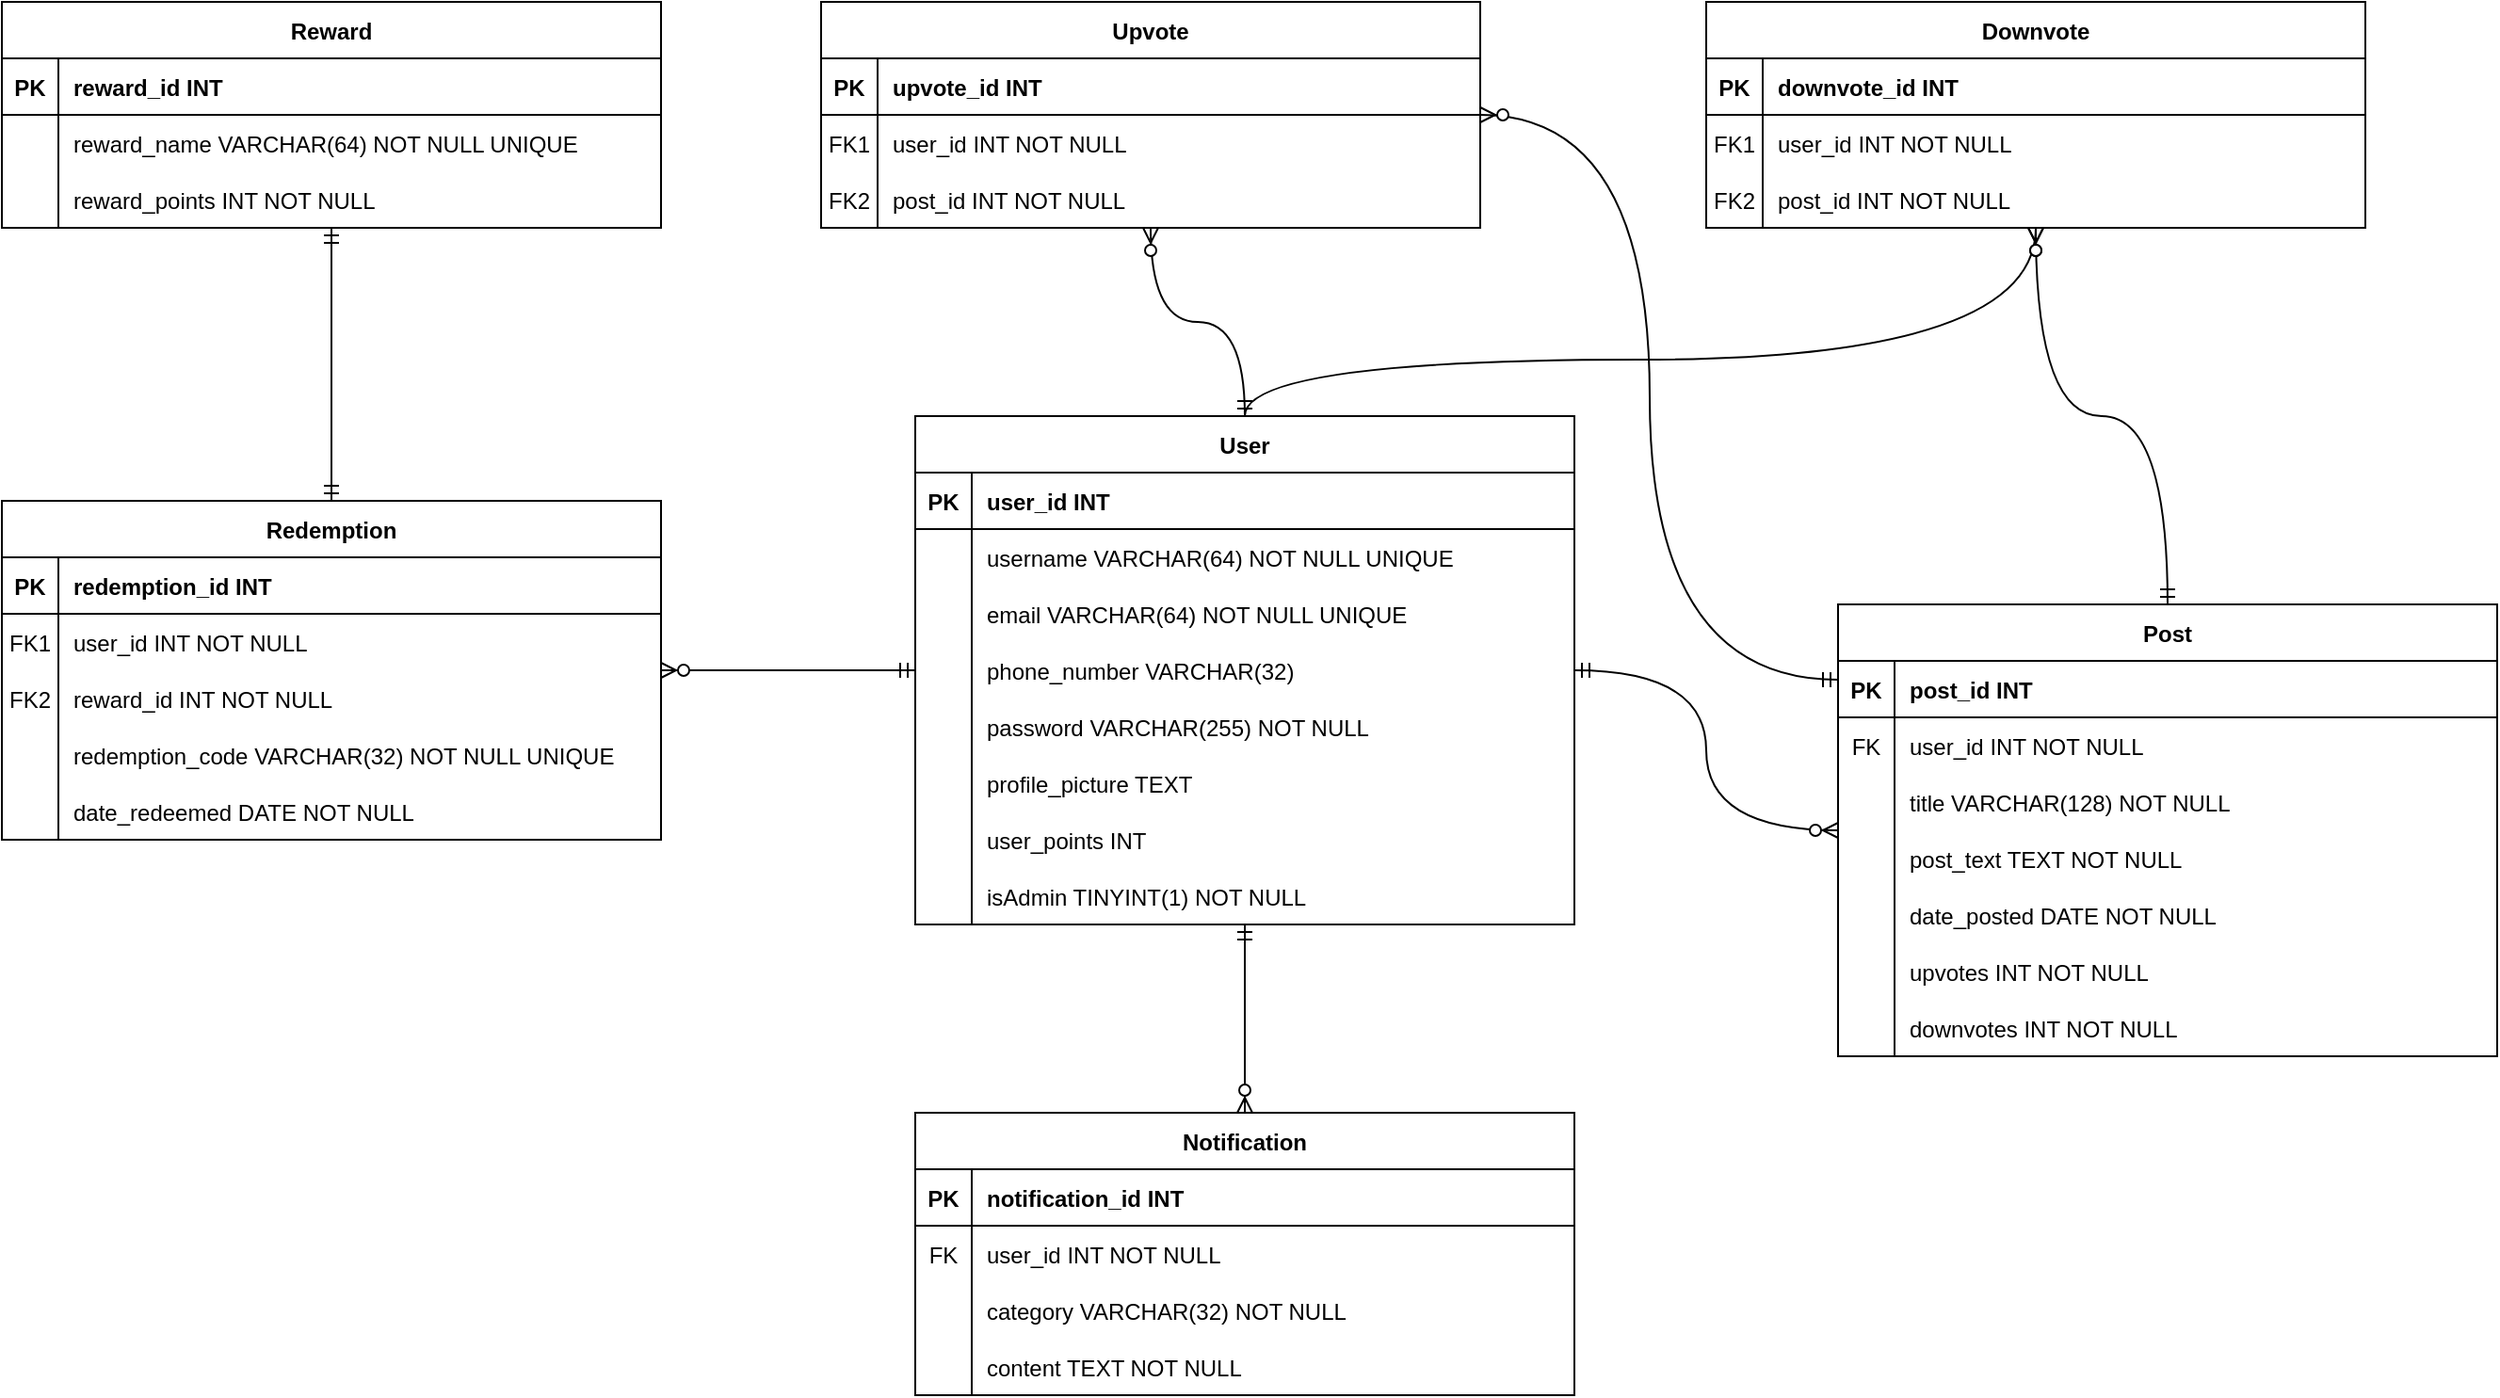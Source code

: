 <mxfile version="22.1.9" type="github">
  <diagram id="R2lEEEUBdFMjLlhIrx00" name="Page-1">
    <mxGraphModel dx="1221" dy="1724" grid="1" gridSize="10" guides="1" tooltips="1" connect="1" arrows="1" fold="1" page="1" pageScale="1" pageWidth="850" pageHeight="1100" math="0" shadow="0" extFonts="Permanent Marker^https://fonts.googleapis.com/css?family=Permanent+Marker">
      <root>
        <mxCell id="0" />
        <mxCell id="1" parent="0" />
        <mxCell id="6RZcxnn1j47hI-amiJtL-11" value="User" style="shape=table;startSize=30;container=1;collapsible=1;childLayout=tableLayout;fixedRows=1;rowLines=0;fontStyle=1;align=center;resizeLast=1;" parent="1" vertex="1">
          <mxGeometry x="560" y="120" width="350" height="270" as="geometry" />
        </mxCell>
        <mxCell id="6RZcxnn1j47hI-amiJtL-12" value="" style="shape=partialRectangle;collapsible=0;dropTarget=0;pointerEvents=0;fillColor=none;points=[[0,0.5],[1,0.5]];portConstraint=eastwest;top=0;left=0;right=0;bottom=1;" parent="6RZcxnn1j47hI-amiJtL-11" vertex="1">
          <mxGeometry y="30" width="350" height="30" as="geometry" />
        </mxCell>
        <mxCell id="6RZcxnn1j47hI-amiJtL-13" value="PK" style="shape=partialRectangle;overflow=hidden;connectable=0;fillColor=none;top=0;left=0;bottom=0;right=0;fontStyle=1;" parent="6RZcxnn1j47hI-amiJtL-12" vertex="1">
          <mxGeometry width="30" height="30" as="geometry">
            <mxRectangle width="30" height="30" as="alternateBounds" />
          </mxGeometry>
        </mxCell>
        <mxCell id="6RZcxnn1j47hI-amiJtL-14" value="user_id INT" style="shape=partialRectangle;overflow=hidden;connectable=0;fillColor=none;top=0;left=0;bottom=0;right=0;align=left;spacingLeft=6;fontStyle=1;" parent="6RZcxnn1j47hI-amiJtL-12" vertex="1">
          <mxGeometry x="30" width="320" height="30" as="geometry">
            <mxRectangle width="320" height="30" as="alternateBounds" />
          </mxGeometry>
        </mxCell>
        <mxCell id="6RZcxnn1j47hI-amiJtL-94" style="shape=partialRectangle;collapsible=0;dropTarget=0;pointerEvents=0;fillColor=none;points=[[0,0.5],[1,0.5]];portConstraint=eastwest;top=0;left=0;right=0;bottom=0;" parent="6RZcxnn1j47hI-amiJtL-11" vertex="1">
          <mxGeometry y="60" width="350" height="30" as="geometry" />
        </mxCell>
        <mxCell id="6RZcxnn1j47hI-amiJtL-95" style="shape=partialRectangle;overflow=hidden;connectable=0;fillColor=none;top=0;left=0;bottom=0;right=0;" parent="6RZcxnn1j47hI-amiJtL-94" vertex="1">
          <mxGeometry width="30" height="30" as="geometry">
            <mxRectangle width="30" height="30" as="alternateBounds" />
          </mxGeometry>
        </mxCell>
        <mxCell id="6RZcxnn1j47hI-amiJtL-96" value="username VARCHAR(64) NOT NULL UNIQUE" style="shape=partialRectangle;overflow=hidden;connectable=0;fillColor=none;top=0;left=0;bottom=0;right=0;align=left;spacingLeft=6;" parent="6RZcxnn1j47hI-amiJtL-94" vertex="1">
          <mxGeometry x="30" width="320" height="30" as="geometry">
            <mxRectangle width="320" height="30" as="alternateBounds" />
          </mxGeometry>
        </mxCell>
        <mxCell id="6RZcxnn1j47hI-amiJtL-15" value="" style="shape=partialRectangle;collapsible=0;dropTarget=0;pointerEvents=0;fillColor=none;points=[[0,0.5],[1,0.5]];portConstraint=eastwest;top=0;left=0;right=0;bottom=0;" parent="6RZcxnn1j47hI-amiJtL-11" vertex="1">
          <mxGeometry y="90" width="350" height="30" as="geometry" />
        </mxCell>
        <mxCell id="6RZcxnn1j47hI-amiJtL-16" value="" style="shape=partialRectangle;overflow=hidden;connectable=0;fillColor=none;top=0;left=0;bottom=0;right=0;" parent="6RZcxnn1j47hI-amiJtL-15" vertex="1">
          <mxGeometry width="30" height="30" as="geometry">
            <mxRectangle width="30" height="30" as="alternateBounds" />
          </mxGeometry>
        </mxCell>
        <mxCell id="6RZcxnn1j47hI-amiJtL-17" value="email VARCHAR(64) NOT NULL UNIQUE" style="shape=partialRectangle;overflow=hidden;connectable=0;fillColor=none;top=0;left=0;bottom=0;right=0;align=left;spacingLeft=6;" parent="6RZcxnn1j47hI-amiJtL-15" vertex="1">
          <mxGeometry x="30" width="320" height="30" as="geometry">
            <mxRectangle width="320" height="30" as="alternateBounds" />
          </mxGeometry>
        </mxCell>
        <mxCell id="6RZcxnn1j47hI-amiJtL-61" style="shape=partialRectangle;collapsible=0;dropTarget=0;pointerEvents=0;fillColor=none;points=[[0,0.5],[1,0.5]];portConstraint=eastwest;top=0;left=0;right=0;bottom=0;" parent="6RZcxnn1j47hI-amiJtL-11" vertex="1">
          <mxGeometry y="120" width="350" height="30" as="geometry" />
        </mxCell>
        <mxCell id="6RZcxnn1j47hI-amiJtL-62" style="shape=partialRectangle;overflow=hidden;connectable=0;fillColor=none;top=0;left=0;bottom=0;right=0;" parent="6RZcxnn1j47hI-amiJtL-61" vertex="1">
          <mxGeometry width="30" height="30" as="geometry">
            <mxRectangle width="30" height="30" as="alternateBounds" />
          </mxGeometry>
        </mxCell>
        <mxCell id="6RZcxnn1j47hI-amiJtL-63" value="phone_number VARCHAR(32)" style="shape=partialRectangle;overflow=hidden;connectable=0;fillColor=none;top=0;left=0;bottom=0;right=0;align=left;spacingLeft=6;" parent="6RZcxnn1j47hI-amiJtL-61" vertex="1">
          <mxGeometry x="30" width="320" height="30" as="geometry">
            <mxRectangle width="320" height="30" as="alternateBounds" />
          </mxGeometry>
        </mxCell>
        <mxCell id="6RZcxnn1j47hI-amiJtL-58" style="shape=partialRectangle;collapsible=0;dropTarget=0;pointerEvents=0;fillColor=none;points=[[0,0.5],[1,0.5]];portConstraint=eastwest;top=0;left=0;right=0;bottom=0;" parent="6RZcxnn1j47hI-amiJtL-11" vertex="1">
          <mxGeometry y="150" width="350" height="30" as="geometry" />
        </mxCell>
        <mxCell id="6RZcxnn1j47hI-amiJtL-59" style="shape=partialRectangle;overflow=hidden;connectable=0;fillColor=none;top=0;left=0;bottom=0;right=0;" parent="6RZcxnn1j47hI-amiJtL-58" vertex="1">
          <mxGeometry width="30" height="30" as="geometry">
            <mxRectangle width="30" height="30" as="alternateBounds" />
          </mxGeometry>
        </mxCell>
        <mxCell id="6RZcxnn1j47hI-amiJtL-60" value="password VARCHAR(255) NOT NULL" style="shape=partialRectangle;overflow=hidden;connectable=0;fillColor=none;top=0;left=0;bottom=0;right=0;align=left;spacingLeft=6;" parent="6RZcxnn1j47hI-amiJtL-58" vertex="1">
          <mxGeometry x="30" width="320" height="30" as="geometry">
            <mxRectangle width="320" height="30" as="alternateBounds" />
          </mxGeometry>
        </mxCell>
        <mxCell id="6RZcxnn1j47hI-amiJtL-73" style="shape=partialRectangle;collapsible=0;dropTarget=0;pointerEvents=0;fillColor=none;points=[[0,0.5],[1,0.5]];portConstraint=eastwest;top=0;left=0;right=0;bottom=0;" parent="6RZcxnn1j47hI-amiJtL-11" vertex="1">
          <mxGeometry y="180" width="350" height="30" as="geometry" />
        </mxCell>
        <mxCell id="6RZcxnn1j47hI-amiJtL-74" style="shape=partialRectangle;overflow=hidden;connectable=0;fillColor=none;top=0;left=0;bottom=0;right=0;" parent="6RZcxnn1j47hI-amiJtL-73" vertex="1">
          <mxGeometry width="30" height="30" as="geometry">
            <mxRectangle width="30" height="30" as="alternateBounds" />
          </mxGeometry>
        </mxCell>
        <mxCell id="6RZcxnn1j47hI-amiJtL-75" value="profile_picture TEXT" style="shape=partialRectangle;overflow=hidden;connectable=0;fillColor=none;top=0;left=0;bottom=0;right=0;align=left;spacingLeft=6;" parent="6RZcxnn1j47hI-amiJtL-73" vertex="1">
          <mxGeometry x="30" width="320" height="30" as="geometry">
            <mxRectangle width="320" height="30" as="alternateBounds" />
          </mxGeometry>
        </mxCell>
        <mxCell id="6RZcxnn1j47hI-amiJtL-85" style="shape=partialRectangle;collapsible=0;dropTarget=0;pointerEvents=0;fillColor=none;points=[[0,0.5],[1,0.5]];portConstraint=eastwest;top=0;left=0;right=0;bottom=0;" parent="6RZcxnn1j47hI-amiJtL-11" vertex="1">
          <mxGeometry y="210" width="350" height="30" as="geometry" />
        </mxCell>
        <mxCell id="6RZcxnn1j47hI-amiJtL-86" style="shape=partialRectangle;overflow=hidden;connectable=0;fillColor=none;top=0;left=0;bottom=0;right=0;" parent="6RZcxnn1j47hI-amiJtL-85" vertex="1">
          <mxGeometry width="30" height="30" as="geometry">
            <mxRectangle width="30" height="30" as="alternateBounds" />
          </mxGeometry>
        </mxCell>
        <mxCell id="6RZcxnn1j47hI-amiJtL-87" value="user_points INT" style="shape=partialRectangle;overflow=hidden;connectable=0;fillColor=none;top=0;left=0;bottom=0;right=0;align=left;spacingLeft=6;" parent="6RZcxnn1j47hI-amiJtL-85" vertex="1">
          <mxGeometry x="30" width="320" height="30" as="geometry">
            <mxRectangle width="320" height="30" as="alternateBounds" />
          </mxGeometry>
        </mxCell>
        <mxCell id="WBc2RPWDMQWLTV5LR1He-1" style="shape=partialRectangle;collapsible=0;dropTarget=0;pointerEvents=0;fillColor=none;points=[[0,0.5],[1,0.5]];portConstraint=eastwest;top=0;left=0;right=0;bottom=0;" parent="6RZcxnn1j47hI-amiJtL-11" vertex="1">
          <mxGeometry y="240" width="350" height="30" as="geometry" />
        </mxCell>
        <mxCell id="WBc2RPWDMQWLTV5LR1He-2" style="shape=partialRectangle;overflow=hidden;connectable=0;fillColor=none;top=0;left=0;bottom=0;right=0;" parent="WBc2RPWDMQWLTV5LR1He-1" vertex="1">
          <mxGeometry width="30" height="30" as="geometry">
            <mxRectangle width="30" height="30" as="alternateBounds" />
          </mxGeometry>
        </mxCell>
        <mxCell id="WBc2RPWDMQWLTV5LR1He-3" value="isAdmin TINYINT(1) NOT NULL" style="shape=partialRectangle;overflow=hidden;connectable=0;fillColor=none;top=0;left=0;bottom=0;right=0;align=left;spacingLeft=6;" parent="WBc2RPWDMQWLTV5LR1He-1" vertex="1">
          <mxGeometry x="30" width="320" height="30" as="geometry">
            <mxRectangle width="320" height="30" as="alternateBounds" />
          </mxGeometry>
        </mxCell>
        <mxCell id="6RZcxnn1j47hI-amiJtL-18" value="Post" style="shape=table;startSize=30;container=1;collapsible=1;childLayout=tableLayout;fixedRows=1;rowLines=0;fontStyle=1;align=center;resizeLast=1;" parent="1" vertex="1">
          <mxGeometry x="1050" y="220" width="350" height="240" as="geometry" />
        </mxCell>
        <mxCell id="6RZcxnn1j47hI-amiJtL-19" value="" style="shape=partialRectangle;collapsible=0;dropTarget=0;pointerEvents=0;fillColor=none;points=[[0,0.5],[1,0.5]];portConstraint=eastwest;top=0;left=0;right=0;bottom=1;" parent="6RZcxnn1j47hI-amiJtL-18" vertex="1">
          <mxGeometry y="30" width="350" height="30" as="geometry" />
        </mxCell>
        <mxCell id="6RZcxnn1j47hI-amiJtL-20" value="PK" style="shape=partialRectangle;overflow=hidden;connectable=0;fillColor=none;top=0;left=0;bottom=0;right=0;fontStyle=1;" parent="6RZcxnn1j47hI-amiJtL-19" vertex="1">
          <mxGeometry width="30" height="30" as="geometry">
            <mxRectangle width="30" height="30" as="alternateBounds" />
          </mxGeometry>
        </mxCell>
        <mxCell id="6RZcxnn1j47hI-amiJtL-21" value="post_id INT" style="shape=partialRectangle;overflow=hidden;connectable=0;fillColor=none;top=0;left=0;bottom=0;right=0;align=left;spacingLeft=6;fontStyle=1;" parent="6RZcxnn1j47hI-amiJtL-19" vertex="1">
          <mxGeometry x="30" width="320" height="30" as="geometry">
            <mxRectangle width="320" height="30" as="alternateBounds" />
          </mxGeometry>
        </mxCell>
        <mxCell id="6RZcxnn1j47hI-amiJtL-22" value="" style="shape=partialRectangle;collapsible=0;dropTarget=0;pointerEvents=0;fillColor=none;points=[[0,0.5],[1,0.5]];portConstraint=eastwest;top=0;left=0;right=0;bottom=0;" parent="6RZcxnn1j47hI-amiJtL-18" vertex="1">
          <mxGeometry y="60" width="350" height="30" as="geometry" />
        </mxCell>
        <mxCell id="6RZcxnn1j47hI-amiJtL-23" value="FK" style="shape=partialRectangle;overflow=hidden;connectable=0;fillColor=none;top=0;left=0;bottom=0;right=0;" parent="6RZcxnn1j47hI-amiJtL-22" vertex="1">
          <mxGeometry width="30" height="30" as="geometry">
            <mxRectangle width="30" height="30" as="alternateBounds" />
          </mxGeometry>
        </mxCell>
        <mxCell id="6RZcxnn1j47hI-amiJtL-24" value="user_id INT NOT NULL" style="shape=partialRectangle;overflow=hidden;connectable=0;fillColor=none;top=0;left=0;bottom=0;right=0;align=left;spacingLeft=6;" parent="6RZcxnn1j47hI-amiJtL-22" vertex="1">
          <mxGeometry x="30" width="320" height="30" as="geometry">
            <mxRectangle width="320" height="30" as="alternateBounds" />
          </mxGeometry>
        </mxCell>
        <mxCell id="6RZcxnn1j47hI-amiJtL-64" style="shape=partialRectangle;collapsible=0;dropTarget=0;pointerEvents=0;fillColor=none;points=[[0,0.5],[1,0.5]];portConstraint=eastwest;top=0;left=0;right=0;bottom=0;" parent="6RZcxnn1j47hI-amiJtL-18" vertex="1">
          <mxGeometry y="90" width="350" height="30" as="geometry" />
        </mxCell>
        <mxCell id="6RZcxnn1j47hI-amiJtL-65" style="shape=partialRectangle;overflow=hidden;connectable=0;fillColor=none;top=0;left=0;bottom=0;right=0;" parent="6RZcxnn1j47hI-amiJtL-64" vertex="1">
          <mxGeometry width="30" height="30" as="geometry">
            <mxRectangle width="30" height="30" as="alternateBounds" />
          </mxGeometry>
        </mxCell>
        <mxCell id="6RZcxnn1j47hI-amiJtL-66" value="title VARCHAR(128) NOT NULL" style="shape=partialRectangle;overflow=hidden;connectable=0;fillColor=none;top=0;left=0;bottom=0;right=0;align=left;spacingLeft=6;" parent="6RZcxnn1j47hI-amiJtL-64" vertex="1">
          <mxGeometry x="30" width="320" height="30" as="geometry">
            <mxRectangle width="320" height="30" as="alternateBounds" />
          </mxGeometry>
        </mxCell>
        <mxCell id="6RZcxnn1j47hI-amiJtL-67" style="shape=partialRectangle;collapsible=0;dropTarget=0;pointerEvents=0;fillColor=none;points=[[0,0.5],[1,0.5]];portConstraint=eastwest;top=0;left=0;right=0;bottom=0;" parent="6RZcxnn1j47hI-amiJtL-18" vertex="1">
          <mxGeometry y="120" width="350" height="30" as="geometry" />
        </mxCell>
        <mxCell id="6RZcxnn1j47hI-amiJtL-68" style="shape=partialRectangle;overflow=hidden;connectable=0;fillColor=none;top=0;left=0;bottom=0;right=0;" parent="6RZcxnn1j47hI-amiJtL-67" vertex="1">
          <mxGeometry width="30" height="30" as="geometry">
            <mxRectangle width="30" height="30" as="alternateBounds" />
          </mxGeometry>
        </mxCell>
        <mxCell id="6RZcxnn1j47hI-amiJtL-69" value="post_text TEXT NOT NULL" style="shape=partialRectangle;overflow=hidden;connectable=0;fillColor=none;top=0;left=0;bottom=0;right=0;align=left;spacingLeft=6;" parent="6RZcxnn1j47hI-amiJtL-67" vertex="1">
          <mxGeometry x="30" width="320" height="30" as="geometry">
            <mxRectangle width="320" height="30" as="alternateBounds" />
          </mxGeometry>
        </mxCell>
        <mxCell id="6RZcxnn1j47hI-amiJtL-76" style="shape=partialRectangle;collapsible=0;dropTarget=0;pointerEvents=0;fillColor=none;points=[[0,0.5],[1,0.5]];portConstraint=eastwest;top=0;left=0;right=0;bottom=0;" parent="6RZcxnn1j47hI-amiJtL-18" vertex="1">
          <mxGeometry y="150" width="350" height="30" as="geometry" />
        </mxCell>
        <mxCell id="6RZcxnn1j47hI-amiJtL-77" style="shape=partialRectangle;overflow=hidden;connectable=0;fillColor=none;top=0;left=0;bottom=0;right=0;" parent="6RZcxnn1j47hI-amiJtL-76" vertex="1">
          <mxGeometry width="30" height="30" as="geometry">
            <mxRectangle width="30" height="30" as="alternateBounds" />
          </mxGeometry>
        </mxCell>
        <mxCell id="6RZcxnn1j47hI-amiJtL-78" value="date_posted DATE NOT NULL" style="shape=partialRectangle;overflow=hidden;connectable=0;fillColor=none;top=0;left=0;bottom=0;right=0;align=left;spacingLeft=6;" parent="6RZcxnn1j47hI-amiJtL-76" vertex="1">
          <mxGeometry x="30" width="320" height="30" as="geometry">
            <mxRectangle width="320" height="30" as="alternateBounds" />
          </mxGeometry>
        </mxCell>
        <mxCell id="6RZcxnn1j47hI-amiJtL-79" style="shape=partialRectangle;collapsible=0;dropTarget=0;pointerEvents=0;fillColor=none;points=[[0,0.5],[1,0.5]];portConstraint=eastwest;top=0;left=0;right=0;bottom=0;" parent="6RZcxnn1j47hI-amiJtL-18" vertex="1">
          <mxGeometry y="180" width="350" height="30" as="geometry" />
        </mxCell>
        <mxCell id="6RZcxnn1j47hI-amiJtL-80" style="shape=partialRectangle;overflow=hidden;connectable=0;fillColor=none;top=0;left=0;bottom=0;right=0;" parent="6RZcxnn1j47hI-amiJtL-79" vertex="1">
          <mxGeometry width="30" height="30" as="geometry">
            <mxRectangle width="30" height="30" as="alternateBounds" />
          </mxGeometry>
        </mxCell>
        <mxCell id="6RZcxnn1j47hI-amiJtL-81" value="upvotes INT NOT NULL" style="shape=partialRectangle;overflow=hidden;connectable=0;fillColor=none;top=0;left=0;bottom=0;right=0;align=left;spacingLeft=6;" parent="6RZcxnn1j47hI-amiJtL-79" vertex="1">
          <mxGeometry x="30" width="320" height="30" as="geometry">
            <mxRectangle width="320" height="30" as="alternateBounds" />
          </mxGeometry>
        </mxCell>
        <mxCell id="6RZcxnn1j47hI-amiJtL-82" style="shape=partialRectangle;collapsible=0;dropTarget=0;pointerEvents=0;fillColor=none;points=[[0,0.5],[1,0.5]];portConstraint=eastwest;top=0;left=0;right=0;bottom=0;" parent="6RZcxnn1j47hI-amiJtL-18" vertex="1">
          <mxGeometry y="210" width="350" height="30" as="geometry" />
        </mxCell>
        <mxCell id="6RZcxnn1j47hI-amiJtL-83" style="shape=partialRectangle;overflow=hidden;connectable=0;fillColor=none;top=0;left=0;bottom=0;right=0;" parent="6RZcxnn1j47hI-amiJtL-82" vertex="1">
          <mxGeometry width="30" height="30" as="geometry">
            <mxRectangle width="30" height="30" as="alternateBounds" />
          </mxGeometry>
        </mxCell>
        <mxCell id="6RZcxnn1j47hI-amiJtL-84" value="downvotes INT NOT NULL" style="shape=partialRectangle;overflow=hidden;connectable=0;fillColor=none;top=0;left=0;bottom=0;right=0;align=left;spacingLeft=6;" parent="6RZcxnn1j47hI-amiJtL-82" vertex="1">
          <mxGeometry x="30" width="320" height="30" as="geometry">
            <mxRectangle width="320" height="30" as="alternateBounds" />
          </mxGeometry>
        </mxCell>
        <mxCell id="6RZcxnn1j47hI-amiJtL-25" value="Reward" style="shape=table;startSize=30;container=1;collapsible=1;childLayout=tableLayout;fixedRows=1;rowLines=0;fontStyle=1;align=center;resizeLast=1;" parent="1" vertex="1">
          <mxGeometry x="75" y="-100" width="350" height="120" as="geometry" />
        </mxCell>
        <mxCell id="6RZcxnn1j47hI-amiJtL-26" value="" style="shape=partialRectangle;collapsible=0;dropTarget=0;pointerEvents=0;fillColor=none;points=[[0,0.5],[1,0.5]];portConstraint=eastwest;top=0;left=0;right=0;bottom=1;" parent="6RZcxnn1j47hI-amiJtL-25" vertex="1">
          <mxGeometry y="30" width="350" height="30" as="geometry" />
        </mxCell>
        <mxCell id="6RZcxnn1j47hI-amiJtL-27" value="PK" style="shape=partialRectangle;overflow=hidden;connectable=0;fillColor=none;top=0;left=0;bottom=0;right=0;fontStyle=1;" parent="6RZcxnn1j47hI-amiJtL-26" vertex="1">
          <mxGeometry width="30" height="30" as="geometry">
            <mxRectangle width="30" height="30" as="alternateBounds" />
          </mxGeometry>
        </mxCell>
        <mxCell id="6RZcxnn1j47hI-amiJtL-28" value="reward_id INT" style="shape=partialRectangle;overflow=hidden;connectable=0;fillColor=none;top=0;left=0;bottom=0;right=0;align=left;spacingLeft=6;fontStyle=1;" parent="6RZcxnn1j47hI-amiJtL-26" vertex="1">
          <mxGeometry x="30" width="320" height="30" as="geometry">
            <mxRectangle width="320" height="30" as="alternateBounds" />
          </mxGeometry>
        </mxCell>
        <mxCell id="6RZcxnn1j47hI-amiJtL-88" style="shape=partialRectangle;collapsible=0;dropTarget=0;pointerEvents=0;fillColor=none;points=[[0,0.5],[1,0.5]];portConstraint=eastwest;top=0;left=0;right=0;bottom=0;" parent="6RZcxnn1j47hI-amiJtL-25" vertex="1">
          <mxGeometry y="60" width="350" height="30" as="geometry" />
        </mxCell>
        <mxCell id="6RZcxnn1j47hI-amiJtL-89" style="shape=partialRectangle;overflow=hidden;connectable=0;fillColor=none;top=0;left=0;bottom=0;right=0;" parent="6RZcxnn1j47hI-amiJtL-88" vertex="1">
          <mxGeometry width="30" height="30" as="geometry">
            <mxRectangle width="30" height="30" as="alternateBounds" />
          </mxGeometry>
        </mxCell>
        <mxCell id="6RZcxnn1j47hI-amiJtL-90" value="reward_name VARCHAR(64) NOT NULL UNIQUE" style="shape=partialRectangle;overflow=hidden;connectable=0;fillColor=none;top=0;left=0;bottom=0;right=0;align=left;spacingLeft=6;" parent="6RZcxnn1j47hI-amiJtL-88" vertex="1">
          <mxGeometry x="30" width="320" height="30" as="geometry">
            <mxRectangle width="320" height="30" as="alternateBounds" />
          </mxGeometry>
        </mxCell>
        <mxCell id="6RZcxnn1j47hI-amiJtL-29" value="" style="shape=partialRectangle;collapsible=0;dropTarget=0;pointerEvents=0;fillColor=none;points=[[0,0.5],[1,0.5]];portConstraint=eastwest;top=0;left=0;right=0;bottom=0;" parent="6RZcxnn1j47hI-amiJtL-25" vertex="1">
          <mxGeometry y="90" width="350" height="30" as="geometry" />
        </mxCell>
        <mxCell id="6RZcxnn1j47hI-amiJtL-30" value="" style="shape=partialRectangle;overflow=hidden;connectable=0;fillColor=none;top=0;left=0;bottom=0;right=0;" parent="6RZcxnn1j47hI-amiJtL-29" vertex="1">
          <mxGeometry width="30" height="30" as="geometry">
            <mxRectangle width="30" height="30" as="alternateBounds" />
          </mxGeometry>
        </mxCell>
        <mxCell id="6RZcxnn1j47hI-amiJtL-31" value="reward_points INT NOT NULL" style="shape=partialRectangle;overflow=hidden;connectable=0;fillColor=none;top=0;left=0;bottom=0;right=0;align=left;spacingLeft=6;" parent="6RZcxnn1j47hI-amiJtL-29" vertex="1">
          <mxGeometry x="30" width="320" height="30" as="geometry">
            <mxRectangle width="320" height="30" as="alternateBounds" />
          </mxGeometry>
        </mxCell>
        <mxCell id="6RZcxnn1j47hI-amiJtL-32" value="Redemption" style="shape=table;startSize=30;container=1;collapsible=1;childLayout=tableLayout;fixedRows=1;rowLines=0;fontStyle=1;align=center;resizeLast=1;" parent="1" vertex="1">
          <mxGeometry x="75" y="165" width="350" height="180" as="geometry" />
        </mxCell>
        <mxCell id="6RZcxnn1j47hI-amiJtL-33" value="" style="shape=partialRectangle;collapsible=0;dropTarget=0;pointerEvents=0;fillColor=none;points=[[0,0.5],[1,0.5]];portConstraint=eastwest;top=0;left=0;right=0;bottom=1;" parent="6RZcxnn1j47hI-amiJtL-32" vertex="1">
          <mxGeometry y="30" width="350" height="30" as="geometry" />
        </mxCell>
        <mxCell id="6RZcxnn1j47hI-amiJtL-34" value="PK" style="shape=partialRectangle;overflow=hidden;connectable=0;fillColor=none;top=0;left=0;bottom=0;right=0;fontStyle=1;" parent="6RZcxnn1j47hI-amiJtL-33" vertex="1">
          <mxGeometry width="30" height="30" as="geometry">
            <mxRectangle width="30" height="30" as="alternateBounds" />
          </mxGeometry>
        </mxCell>
        <mxCell id="6RZcxnn1j47hI-amiJtL-35" value="redemption_id INT" style="shape=partialRectangle;overflow=hidden;connectable=0;fillColor=none;top=0;left=0;bottom=0;right=0;align=left;spacingLeft=6;fontStyle=1;" parent="6RZcxnn1j47hI-amiJtL-33" vertex="1">
          <mxGeometry x="30" width="320" height="30" as="geometry">
            <mxRectangle width="320" height="30" as="alternateBounds" />
          </mxGeometry>
        </mxCell>
        <mxCell id="6RZcxnn1j47hI-amiJtL-36" value="" style="shape=partialRectangle;collapsible=0;dropTarget=0;pointerEvents=0;fillColor=none;points=[[0,0.5],[1,0.5]];portConstraint=eastwest;top=0;left=0;right=0;bottom=0;" parent="6RZcxnn1j47hI-amiJtL-32" vertex="1">
          <mxGeometry y="60" width="350" height="30" as="geometry" />
        </mxCell>
        <mxCell id="6RZcxnn1j47hI-amiJtL-37" value="FK1" style="shape=partialRectangle;overflow=hidden;connectable=0;fillColor=none;top=0;left=0;bottom=0;right=0;" parent="6RZcxnn1j47hI-amiJtL-36" vertex="1">
          <mxGeometry width="30" height="30" as="geometry">
            <mxRectangle width="30" height="30" as="alternateBounds" />
          </mxGeometry>
        </mxCell>
        <mxCell id="6RZcxnn1j47hI-amiJtL-38" value="user_id INT NOT NULL" style="shape=partialRectangle;overflow=hidden;connectable=0;fillColor=none;top=0;left=0;bottom=0;right=0;align=left;spacingLeft=6;" parent="6RZcxnn1j47hI-amiJtL-36" vertex="1">
          <mxGeometry x="30" width="320" height="30" as="geometry">
            <mxRectangle width="320" height="30" as="alternateBounds" />
          </mxGeometry>
        </mxCell>
        <mxCell id="6RZcxnn1j47hI-amiJtL-46" style="shape=partialRectangle;collapsible=0;dropTarget=0;pointerEvents=0;fillColor=none;points=[[0,0.5],[1,0.5]];portConstraint=eastwest;top=0;left=0;right=0;bottom=0;" parent="6RZcxnn1j47hI-amiJtL-32" vertex="1">
          <mxGeometry y="90" width="350" height="30" as="geometry" />
        </mxCell>
        <mxCell id="6RZcxnn1j47hI-amiJtL-47" value="FK2" style="shape=partialRectangle;overflow=hidden;connectable=0;fillColor=none;top=0;left=0;bottom=0;right=0;" parent="6RZcxnn1j47hI-amiJtL-46" vertex="1">
          <mxGeometry width="30" height="30" as="geometry">
            <mxRectangle width="30" height="30" as="alternateBounds" />
          </mxGeometry>
        </mxCell>
        <mxCell id="6RZcxnn1j47hI-amiJtL-48" value="reward_id INT NOT NULL" style="shape=partialRectangle;overflow=hidden;connectable=0;fillColor=none;top=0;left=0;bottom=0;right=0;align=left;spacingLeft=6;" parent="6RZcxnn1j47hI-amiJtL-46" vertex="1">
          <mxGeometry x="30" width="320" height="30" as="geometry">
            <mxRectangle width="320" height="30" as="alternateBounds" />
          </mxGeometry>
        </mxCell>
        <mxCell id="6RZcxnn1j47hI-amiJtL-91" style="shape=partialRectangle;collapsible=0;dropTarget=0;pointerEvents=0;fillColor=none;points=[[0,0.5],[1,0.5]];portConstraint=eastwest;top=0;left=0;right=0;bottom=0;" parent="6RZcxnn1j47hI-amiJtL-32" vertex="1">
          <mxGeometry y="120" width="350" height="30" as="geometry" />
        </mxCell>
        <mxCell id="6RZcxnn1j47hI-amiJtL-92" style="shape=partialRectangle;overflow=hidden;connectable=0;fillColor=none;top=0;left=0;bottom=0;right=0;" parent="6RZcxnn1j47hI-amiJtL-91" vertex="1">
          <mxGeometry width="30" height="30" as="geometry">
            <mxRectangle width="30" height="30" as="alternateBounds" />
          </mxGeometry>
        </mxCell>
        <mxCell id="6RZcxnn1j47hI-amiJtL-93" value="redemption_code VARCHAR(32) NOT NULL UNIQUE" style="shape=partialRectangle;overflow=hidden;connectable=0;fillColor=none;top=0;left=0;bottom=0;right=0;align=left;spacingLeft=6;" parent="6RZcxnn1j47hI-amiJtL-91" vertex="1">
          <mxGeometry x="30" width="320" height="30" as="geometry">
            <mxRectangle width="320" height="30" as="alternateBounds" />
          </mxGeometry>
        </mxCell>
        <mxCell id="6RZcxnn1j47hI-amiJtL-97" style="shape=partialRectangle;collapsible=0;dropTarget=0;pointerEvents=0;fillColor=none;points=[[0,0.5],[1,0.5]];portConstraint=eastwest;top=0;left=0;right=0;bottom=0;" parent="6RZcxnn1j47hI-amiJtL-32" vertex="1">
          <mxGeometry y="150" width="350" height="30" as="geometry" />
        </mxCell>
        <mxCell id="6RZcxnn1j47hI-amiJtL-98" style="shape=partialRectangle;overflow=hidden;connectable=0;fillColor=none;top=0;left=0;bottom=0;right=0;" parent="6RZcxnn1j47hI-amiJtL-97" vertex="1">
          <mxGeometry width="30" height="30" as="geometry">
            <mxRectangle width="30" height="30" as="alternateBounds" />
          </mxGeometry>
        </mxCell>
        <mxCell id="6RZcxnn1j47hI-amiJtL-99" value="date_redeemed DATE NOT NULL" style="shape=partialRectangle;overflow=hidden;connectable=0;fillColor=none;top=0;left=0;bottom=0;right=0;align=left;spacingLeft=6;" parent="6RZcxnn1j47hI-amiJtL-97" vertex="1">
          <mxGeometry x="30" width="320" height="30" as="geometry">
            <mxRectangle width="320" height="30" as="alternateBounds" />
          </mxGeometry>
        </mxCell>
        <mxCell id="6RZcxnn1j47hI-amiJtL-39" value="Notification" style="shape=table;startSize=30;container=1;collapsible=1;childLayout=tableLayout;fixedRows=1;rowLines=0;fontStyle=1;align=center;resizeLast=1;" parent="1" vertex="1">
          <mxGeometry x="560" y="490" width="350" height="150" as="geometry" />
        </mxCell>
        <mxCell id="6RZcxnn1j47hI-amiJtL-40" value="" style="shape=partialRectangle;collapsible=0;dropTarget=0;pointerEvents=0;fillColor=none;points=[[0,0.5],[1,0.5]];portConstraint=eastwest;top=0;left=0;right=0;bottom=1;" parent="6RZcxnn1j47hI-amiJtL-39" vertex="1">
          <mxGeometry y="30" width="350" height="30" as="geometry" />
        </mxCell>
        <mxCell id="6RZcxnn1j47hI-amiJtL-41" value="PK" style="shape=partialRectangle;overflow=hidden;connectable=0;fillColor=none;top=0;left=0;bottom=0;right=0;fontStyle=1;" parent="6RZcxnn1j47hI-amiJtL-40" vertex="1">
          <mxGeometry width="30" height="30" as="geometry">
            <mxRectangle width="30" height="30" as="alternateBounds" />
          </mxGeometry>
        </mxCell>
        <mxCell id="6RZcxnn1j47hI-amiJtL-42" value="notification_id INT" style="shape=partialRectangle;overflow=hidden;connectable=0;fillColor=none;top=0;left=0;bottom=0;right=0;align=left;spacingLeft=6;fontStyle=1;" parent="6RZcxnn1j47hI-amiJtL-40" vertex="1">
          <mxGeometry x="30" width="320" height="30" as="geometry">
            <mxRectangle width="320" height="30" as="alternateBounds" />
          </mxGeometry>
        </mxCell>
        <mxCell id="6RZcxnn1j47hI-amiJtL-43" value="" style="shape=partialRectangle;collapsible=0;dropTarget=0;pointerEvents=0;fillColor=none;points=[[0,0.5],[1,0.5]];portConstraint=eastwest;top=0;left=0;right=0;bottom=0;" parent="6RZcxnn1j47hI-amiJtL-39" vertex="1">
          <mxGeometry y="60" width="350" height="30" as="geometry" />
        </mxCell>
        <mxCell id="6RZcxnn1j47hI-amiJtL-44" value="FK" style="shape=partialRectangle;overflow=hidden;connectable=0;fillColor=none;top=0;left=0;bottom=0;right=0;" parent="6RZcxnn1j47hI-amiJtL-43" vertex="1">
          <mxGeometry width="30" height="30" as="geometry">
            <mxRectangle width="30" height="30" as="alternateBounds" />
          </mxGeometry>
        </mxCell>
        <mxCell id="6RZcxnn1j47hI-amiJtL-45" value="user_id INT NOT NULL" style="shape=partialRectangle;overflow=hidden;connectable=0;fillColor=none;top=0;left=0;bottom=0;right=0;align=left;spacingLeft=6;" parent="6RZcxnn1j47hI-amiJtL-43" vertex="1">
          <mxGeometry x="30" width="320" height="30" as="geometry">
            <mxRectangle width="320" height="30" as="alternateBounds" />
          </mxGeometry>
        </mxCell>
        <mxCell id="6RZcxnn1j47hI-amiJtL-100" style="shape=partialRectangle;collapsible=0;dropTarget=0;pointerEvents=0;fillColor=none;points=[[0,0.5],[1,0.5]];portConstraint=eastwest;top=0;left=0;right=0;bottom=0;" parent="6RZcxnn1j47hI-amiJtL-39" vertex="1">
          <mxGeometry y="90" width="350" height="30" as="geometry" />
        </mxCell>
        <mxCell id="6RZcxnn1j47hI-amiJtL-101" style="shape=partialRectangle;overflow=hidden;connectable=0;fillColor=none;top=0;left=0;bottom=0;right=0;" parent="6RZcxnn1j47hI-amiJtL-100" vertex="1">
          <mxGeometry width="30" height="30" as="geometry">
            <mxRectangle width="30" height="30" as="alternateBounds" />
          </mxGeometry>
        </mxCell>
        <mxCell id="6RZcxnn1j47hI-amiJtL-102" value="category VARCHAR(32) NOT NULL" style="shape=partialRectangle;overflow=hidden;connectable=0;fillColor=none;top=0;left=0;bottom=0;right=0;align=left;spacingLeft=6;" parent="6RZcxnn1j47hI-amiJtL-100" vertex="1">
          <mxGeometry x="30" width="320" height="30" as="geometry">
            <mxRectangle width="320" height="30" as="alternateBounds" />
          </mxGeometry>
        </mxCell>
        <mxCell id="6RZcxnn1j47hI-amiJtL-104" style="shape=partialRectangle;collapsible=0;dropTarget=0;pointerEvents=0;fillColor=none;points=[[0,0.5],[1,0.5]];portConstraint=eastwest;top=0;left=0;right=0;bottom=0;" parent="6RZcxnn1j47hI-amiJtL-39" vertex="1">
          <mxGeometry y="120" width="350" height="30" as="geometry" />
        </mxCell>
        <mxCell id="6RZcxnn1j47hI-amiJtL-105" style="shape=partialRectangle;overflow=hidden;connectable=0;fillColor=none;top=0;left=0;bottom=0;right=0;" parent="6RZcxnn1j47hI-amiJtL-104" vertex="1">
          <mxGeometry width="30" height="30" as="geometry">
            <mxRectangle width="30" height="30" as="alternateBounds" />
          </mxGeometry>
        </mxCell>
        <mxCell id="6RZcxnn1j47hI-amiJtL-106" value="content TEXT NOT NULL" style="shape=partialRectangle;overflow=hidden;connectable=0;fillColor=none;top=0;left=0;bottom=0;right=0;align=left;spacingLeft=6;" parent="6RZcxnn1j47hI-amiJtL-104" vertex="1">
          <mxGeometry x="30" width="320" height="30" as="geometry">
            <mxRectangle width="320" height="30" as="alternateBounds" />
          </mxGeometry>
        </mxCell>
        <mxCell id="6RZcxnn1j47hI-amiJtL-107" value="Upvote" style="shape=table;startSize=30;container=1;collapsible=1;childLayout=tableLayout;fixedRows=1;rowLines=0;fontStyle=1;align=center;resizeLast=1;flipH=1;movable=1;resizable=1;rotatable=1;deletable=1;editable=1;locked=0;connectable=1;" parent="1" vertex="1">
          <mxGeometry x="510" y="-100" width="350" height="120" as="geometry" />
        </mxCell>
        <mxCell id="6RZcxnn1j47hI-amiJtL-108" value="" style="shape=partialRectangle;collapsible=0;dropTarget=0;pointerEvents=0;fillColor=none;points=[[0,0.5],[1,0.5]];portConstraint=eastwest;top=0;left=0;right=0;bottom=1;" parent="6RZcxnn1j47hI-amiJtL-107" vertex="1">
          <mxGeometry y="30" width="350" height="30" as="geometry" />
        </mxCell>
        <mxCell id="6RZcxnn1j47hI-amiJtL-109" value="PK" style="shape=partialRectangle;overflow=hidden;connectable=0;fillColor=none;top=0;left=0;bottom=0;right=0;fontStyle=1;" parent="6RZcxnn1j47hI-amiJtL-108" vertex="1">
          <mxGeometry width="30" height="30" as="geometry">
            <mxRectangle width="30" height="30" as="alternateBounds" />
          </mxGeometry>
        </mxCell>
        <mxCell id="6RZcxnn1j47hI-amiJtL-110" value="upvote_id INT" style="shape=partialRectangle;overflow=hidden;connectable=0;fillColor=none;top=0;left=0;bottom=0;right=0;align=left;spacingLeft=6;fontStyle=1;" parent="6RZcxnn1j47hI-amiJtL-108" vertex="1">
          <mxGeometry x="30" width="320" height="30" as="geometry">
            <mxRectangle width="320" height="30" as="alternateBounds" />
          </mxGeometry>
        </mxCell>
        <mxCell id="6RZcxnn1j47hI-amiJtL-111" value="" style="shape=partialRectangle;collapsible=0;dropTarget=0;pointerEvents=0;fillColor=none;points=[[0,0.5],[1,0.5]];portConstraint=eastwest;top=0;left=0;right=0;bottom=0;" parent="6RZcxnn1j47hI-amiJtL-107" vertex="1">
          <mxGeometry y="60" width="350" height="30" as="geometry" />
        </mxCell>
        <mxCell id="6RZcxnn1j47hI-amiJtL-112" value="FK1" style="shape=partialRectangle;overflow=hidden;connectable=0;fillColor=none;top=0;left=0;bottom=0;right=0;" parent="6RZcxnn1j47hI-amiJtL-111" vertex="1">
          <mxGeometry width="30" height="30" as="geometry">
            <mxRectangle width="30" height="30" as="alternateBounds" />
          </mxGeometry>
        </mxCell>
        <mxCell id="6RZcxnn1j47hI-amiJtL-113" value="user_id INT NOT NULL" style="shape=partialRectangle;overflow=hidden;connectable=0;fillColor=none;top=0;left=0;bottom=0;right=0;align=left;spacingLeft=6;" parent="6RZcxnn1j47hI-amiJtL-111" vertex="1">
          <mxGeometry x="30" width="320" height="30" as="geometry">
            <mxRectangle width="320" height="30" as="alternateBounds" />
          </mxGeometry>
        </mxCell>
        <mxCell id="6RZcxnn1j47hI-amiJtL-114" style="shape=partialRectangle;collapsible=0;dropTarget=0;pointerEvents=0;fillColor=none;points=[[0,0.5],[1,0.5]];portConstraint=eastwest;top=0;left=0;right=0;bottom=0;" parent="6RZcxnn1j47hI-amiJtL-107" vertex="1">
          <mxGeometry y="90" width="350" height="30" as="geometry" />
        </mxCell>
        <mxCell id="6RZcxnn1j47hI-amiJtL-115" value="FK2" style="shape=partialRectangle;overflow=hidden;connectable=0;fillColor=none;top=0;left=0;bottom=0;right=0;" parent="6RZcxnn1j47hI-amiJtL-114" vertex="1">
          <mxGeometry width="30" height="30" as="geometry">
            <mxRectangle width="30" height="30" as="alternateBounds" />
          </mxGeometry>
        </mxCell>
        <mxCell id="6RZcxnn1j47hI-amiJtL-116" value="post_id INT NOT NULL" style="shape=partialRectangle;overflow=hidden;connectable=0;fillColor=none;top=0;left=0;bottom=0;right=0;align=left;spacingLeft=6;" parent="6RZcxnn1j47hI-amiJtL-114" vertex="1">
          <mxGeometry x="30" width="320" height="30" as="geometry">
            <mxRectangle width="320" height="30" as="alternateBounds" />
          </mxGeometry>
        </mxCell>
        <mxCell id="6RZcxnn1j47hI-amiJtL-121" value="" style="edgeStyle=orthogonalEdgeStyle;fontSize=12;html=1;endArrow=ERzeroToMany;startArrow=ERmandOne;rounded=0;elbow=vertical;curved=1;" parent="1" source="6RZcxnn1j47hI-amiJtL-11" target="6RZcxnn1j47hI-amiJtL-18" edge="1">
          <mxGeometry width="100" height="100" relative="1" as="geometry">
            <mxPoint x="780" y="580" as="sourcePoint" />
            <mxPoint x="880" y="480" as="targetPoint" />
          </mxGeometry>
        </mxCell>
        <mxCell id="6RZcxnn1j47hI-amiJtL-123" value="" style="edgeStyle=orthogonalEdgeStyle;fontSize=12;html=1;endArrow=ERzeroToMany;startArrow=ERmandOne;rounded=0;elbow=vertical;curved=1;" parent="1" source="6RZcxnn1j47hI-amiJtL-11" target="6RZcxnn1j47hI-amiJtL-39" edge="1">
          <mxGeometry width="100" height="100" relative="1" as="geometry">
            <mxPoint x="720" y="550" as="sourcePoint" />
            <mxPoint x="820" y="450" as="targetPoint" />
          </mxGeometry>
        </mxCell>
        <mxCell id="6RZcxnn1j47hI-amiJtL-125" value="" style="edgeStyle=orthogonalEdgeStyle;fontSize=12;html=1;endArrow=ERzeroToMany;startArrow=ERmandOne;rounded=0;curved=1;" parent="1" source="6RZcxnn1j47hI-amiJtL-11" target="6RZcxnn1j47hI-amiJtL-32" edge="1">
          <mxGeometry width="100" height="100" relative="1" as="geometry">
            <mxPoint x="670" y="470" as="sourcePoint" />
            <mxPoint x="770" y="370" as="targetPoint" />
          </mxGeometry>
        </mxCell>
        <mxCell id="IyUc5kFFlIZL9UqssUOF-2" value="Downvote" style="shape=table;startSize=30;container=1;collapsible=1;childLayout=tableLayout;fixedRows=1;rowLines=0;fontStyle=1;align=center;resizeLast=1;flipH=1;movable=1;resizable=1;rotatable=1;deletable=1;editable=1;locked=0;connectable=1;" vertex="1" parent="1">
          <mxGeometry x="980" y="-100" width="350" height="120" as="geometry" />
        </mxCell>
        <mxCell id="IyUc5kFFlIZL9UqssUOF-3" value="" style="shape=partialRectangle;collapsible=0;dropTarget=0;pointerEvents=0;fillColor=none;points=[[0,0.5],[1,0.5]];portConstraint=eastwest;top=0;left=0;right=0;bottom=1;" vertex="1" parent="IyUc5kFFlIZL9UqssUOF-2">
          <mxGeometry y="30" width="350" height="30" as="geometry" />
        </mxCell>
        <mxCell id="IyUc5kFFlIZL9UqssUOF-4" value="PK" style="shape=partialRectangle;overflow=hidden;connectable=0;fillColor=none;top=0;left=0;bottom=0;right=0;fontStyle=1;" vertex="1" parent="IyUc5kFFlIZL9UqssUOF-3">
          <mxGeometry width="30" height="30" as="geometry">
            <mxRectangle width="30" height="30" as="alternateBounds" />
          </mxGeometry>
        </mxCell>
        <mxCell id="IyUc5kFFlIZL9UqssUOF-5" value="downvote_id INT" style="shape=partialRectangle;overflow=hidden;connectable=0;fillColor=none;top=0;left=0;bottom=0;right=0;align=left;spacingLeft=6;fontStyle=1;" vertex="1" parent="IyUc5kFFlIZL9UqssUOF-3">
          <mxGeometry x="30" width="320" height="30" as="geometry">
            <mxRectangle width="320" height="30" as="alternateBounds" />
          </mxGeometry>
        </mxCell>
        <mxCell id="IyUc5kFFlIZL9UqssUOF-6" value="" style="shape=partialRectangle;collapsible=0;dropTarget=0;pointerEvents=0;fillColor=none;points=[[0,0.5],[1,0.5]];portConstraint=eastwest;top=0;left=0;right=0;bottom=0;" vertex="1" parent="IyUc5kFFlIZL9UqssUOF-2">
          <mxGeometry y="60" width="350" height="30" as="geometry" />
        </mxCell>
        <mxCell id="IyUc5kFFlIZL9UqssUOF-7" value="FK1" style="shape=partialRectangle;overflow=hidden;connectable=0;fillColor=none;top=0;left=0;bottom=0;right=0;" vertex="1" parent="IyUc5kFFlIZL9UqssUOF-6">
          <mxGeometry width="30" height="30" as="geometry">
            <mxRectangle width="30" height="30" as="alternateBounds" />
          </mxGeometry>
        </mxCell>
        <mxCell id="IyUc5kFFlIZL9UqssUOF-8" value="user_id INT NOT NULL" style="shape=partialRectangle;overflow=hidden;connectable=0;fillColor=none;top=0;left=0;bottom=0;right=0;align=left;spacingLeft=6;" vertex="1" parent="IyUc5kFFlIZL9UqssUOF-6">
          <mxGeometry x="30" width="320" height="30" as="geometry">
            <mxRectangle width="320" height="30" as="alternateBounds" />
          </mxGeometry>
        </mxCell>
        <mxCell id="IyUc5kFFlIZL9UqssUOF-9" style="shape=partialRectangle;collapsible=0;dropTarget=0;pointerEvents=0;fillColor=none;points=[[0,0.5],[1,0.5]];portConstraint=eastwest;top=0;left=0;right=0;bottom=0;" vertex="1" parent="IyUc5kFFlIZL9UqssUOF-2">
          <mxGeometry y="90" width="350" height="30" as="geometry" />
        </mxCell>
        <mxCell id="IyUc5kFFlIZL9UqssUOF-10" value="FK2" style="shape=partialRectangle;overflow=hidden;connectable=0;fillColor=none;top=0;left=0;bottom=0;right=0;" vertex="1" parent="IyUc5kFFlIZL9UqssUOF-9">
          <mxGeometry width="30" height="30" as="geometry">
            <mxRectangle width="30" height="30" as="alternateBounds" />
          </mxGeometry>
        </mxCell>
        <mxCell id="IyUc5kFFlIZL9UqssUOF-11" value="post_id INT NOT NULL" style="shape=partialRectangle;overflow=hidden;connectable=0;fillColor=none;top=0;left=0;bottom=0;right=0;align=left;spacingLeft=6;" vertex="1" parent="IyUc5kFFlIZL9UqssUOF-9">
          <mxGeometry x="30" width="320" height="30" as="geometry">
            <mxRectangle width="320" height="30" as="alternateBounds" />
          </mxGeometry>
        </mxCell>
        <mxCell id="IyUc5kFFlIZL9UqssUOF-16" value="" style="edgeStyle=orthogonalEdgeStyle;fontSize=12;html=1;endArrow=ERmandOne;startArrow=ERmandOne;rounded=0;curved=1;" edge="1" parent="1" source="6RZcxnn1j47hI-amiJtL-32" target="6RZcxnn1j47hI-amiJtL-25">
          <mxGeometry width="100" height="100" relative="1" as="geometry">
            <mxPoint x="150" y="150" as="sourcePoint" />
            <mxPoint x="250" y="50" as="targetPoint" />
          </mxGeometry>
        </mxCell>
        <mxCell id="IyUc5kFFlIZL9UqssUOF-17" value="" style="edgeStyle=orthogonalEdgeStyle;fontSize=12;html=1;endArrow=ERzeroToMany;startArrow=ERmandOne;rounded=0;curved=1;" edge="1" parent="1" source="6RZcxnn1j47hI-amiJtL-11" target="6RZcxnn1j47hI-amiJtL-107">
          <mxGeometry width="100" height="100" relative="1" as="geometry">
            <mxPoint x="470" y="140" as="sourcePoint" />
            <mxPoint x="570" y="40" as="targetPoint" />
          </mxGeometry>
        </mxCell>
        <mxCell id="IyUc5kFFlIZL9UqssUOF-18" value="" style="edgeStyle=orthogonalEdgeStyle;fontSize=12;html=1;endArrow=ERzeroToMany;startArrow=ERmandOne;rounded=0;curved=1;" edge="1" parent="1" source="6RZcxnn1j47hI-amiJtL-11" target="IyUc5kFFlIZL9UqssUOF-2">
          <mxGeometry width="100" height="100" relative="1" as="geometry">
            <mxPoint x="960" y="210" as="sourcePoint" />
            <mxPoint x="1060" y="110" as="targetPoint" />
            <Array as="points">
              <mxPoint x="735" y="90" />
              <mxPoint x="1155" y="90" />
            </Array>
          </mxGeometry>
        </mxCell>
        <mxCell id="IyUc5kFFlIZL9UqssUOF-19" value="" style="edgeStyle=orthogonalEdgeStyle;fontSize=12;html=1;endArrow=ERzeroToMany;startArrow=ERmandOne;rounded=0;curved=1;" edge="1" parent="1" source="6RZcxnn1j47hI-amiJtL-18" target="6RZcxnn1j47hI-amiJtL-107">
          <mxGeometry width="100" height="100" relative="1" as="geometry">
            <mxPoint x="860" y="60" as="sourcePoint" />
            <mxPoint x="960" y="-40" as="targetPoint" />
            <Array as="points">
              <mxPoint x="950" y="260" />
              <mxPoint x="950" y="-40" />
            </Array>
          </mxGeometry>
        </mxCell>
        <mxCell id="IyUc5kFFlIZL9UqssUOF-20" value="" style="edgeStyle=orthogonalEdgeStyle;fontSize=12;html=1;endArrow=ERzeroToMany;startArrow=ERmandOne;rounded=0;curved=1;" edge="1" parent="1" source="6RZcxnn1j47hI-amiJtL-18" target="IyUc5kFFlIZL9UqssUOF-2">
          <mxGeometry width="100" height="100" relative="1" as="geometry">
            <mxPoint x="1320" y="80" as="sourcePoint" />
            <mxPoint x="1420" y="-20" as="targetPoint" />
          </mxGeometry>
        </mxCell>
      </root>
    </mxGraphModel>
  </diagram>
</mxfile>
